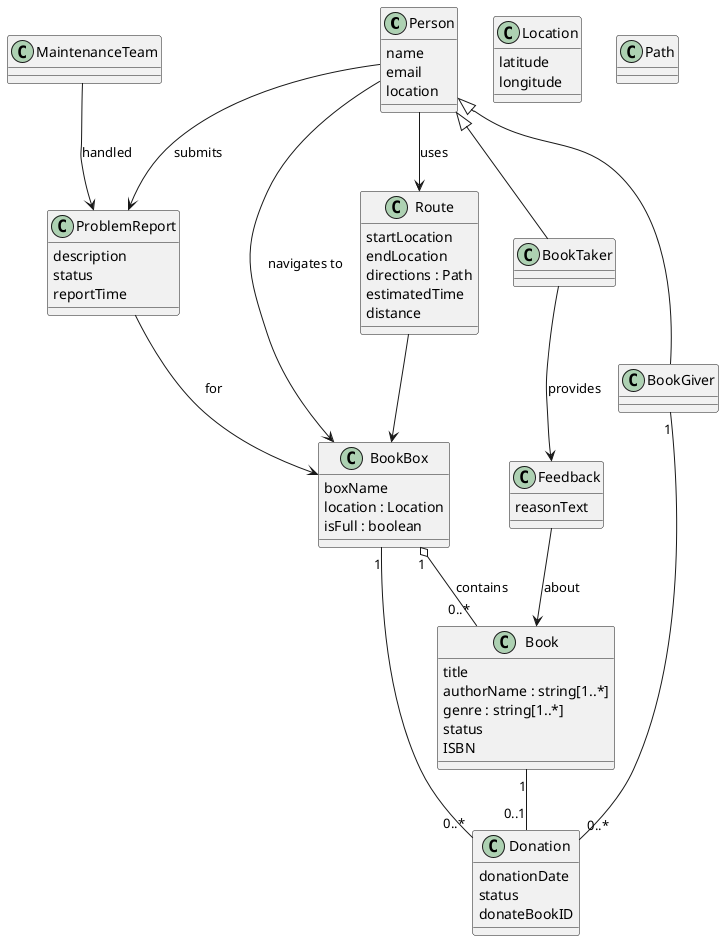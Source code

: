 @startuml

class Person {
  name
  email
  location
}

class BookTaker {
}

class BookGiver {
}

class BookBox {
  boxName
  location : Location 
  isFull : boolean
}

class Location {
    latitude
    longitude
}

class Book {
  title
  authorName : string[1..*]
  genre : string[1..*]
  status
  ISBN
}


class Donation {
  donationDate
  status
  donateBookID
}

class Feedback {
  reasonText
}


class ProblemReport {
  description
  status
  reportTime
}

class MaintenanceTeam {
}

class Route {
  startLocation
  endLocation
  directions : Path
  estimatedTime
  distance
}

class Path {

}

Person <|-- BookTaker
Person <|-- BookGiver

BookBox "1" o-- "0..*" Book : contains


Person --> Route : uses
Route --> BookBox
Person --> BookBox : navigates to

BookGiver "1" -- "0..*" Donation
BookBox "1" -- "0..*" Donation
Book "1" -- "0..1" Donation

BookTaker --> Feedback : provides
Feedback --> Book : about

Person --> ProblemReport : submits
ProblemReport --> BookBox : for
MaintenanceTeam --> ProblemReport : handled

@enduml
